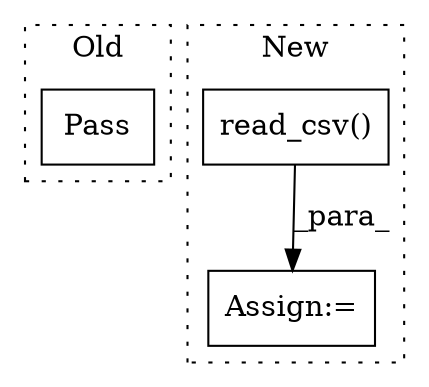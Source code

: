 digraph G {
subgraph cluster0 {
1 [label="Pass" a="62" s="3889" l="4" shape="box"];
label = "Old";
style="dotted";
}
subgraph cluster1 {
2 [label="read_csv()" a="75" s="3915,3942" l="12,1" shape="box"];
3 [label="Assign:=" a="68" s="3912" l="3" shape="box"];
label = "New";
style="dotted";
}
2 -> 3 [label="_para_"];
}